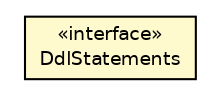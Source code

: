 #!/usr/local/bin/dot
#
# Class diagram 
# Generated by UMLGraph version R5_6 (http://www.umlgraph.org/)
#

digraph G {
	edge [fontname="Helvetica",fontsize=10,labelfontname="Helvetica",labelfontsize=10];
	node [fontname="Helvetica",fontsize=10,shape=plaintext];
	nodesep=0.25;
	ranksep=0.5;
	// net.ljcomputing.sr.initialize.DdlStatements
	c70 [label=<<table title="net.ljcomputing.sr.initialize.DdlStatements" border="0" cellborder="1" cellspacing="0" cellpadding="2" port="p" bgcolor="lemonChiffon" href="./DdlStatements.html">
		<tr><td><table border="0" cellspacing="0" cellpadding="1">
<tr><td align="center" balign="center"> &#171;interface&#187; </td></tr>
<tr><td align="center" balign="center"> DdlStatements </td></tr>
		</table></td></tr>
		</table>>, URL="./DdlStatements.html", fontname="Helvetica", fontcolor="black", fontsize=9.0];
}

